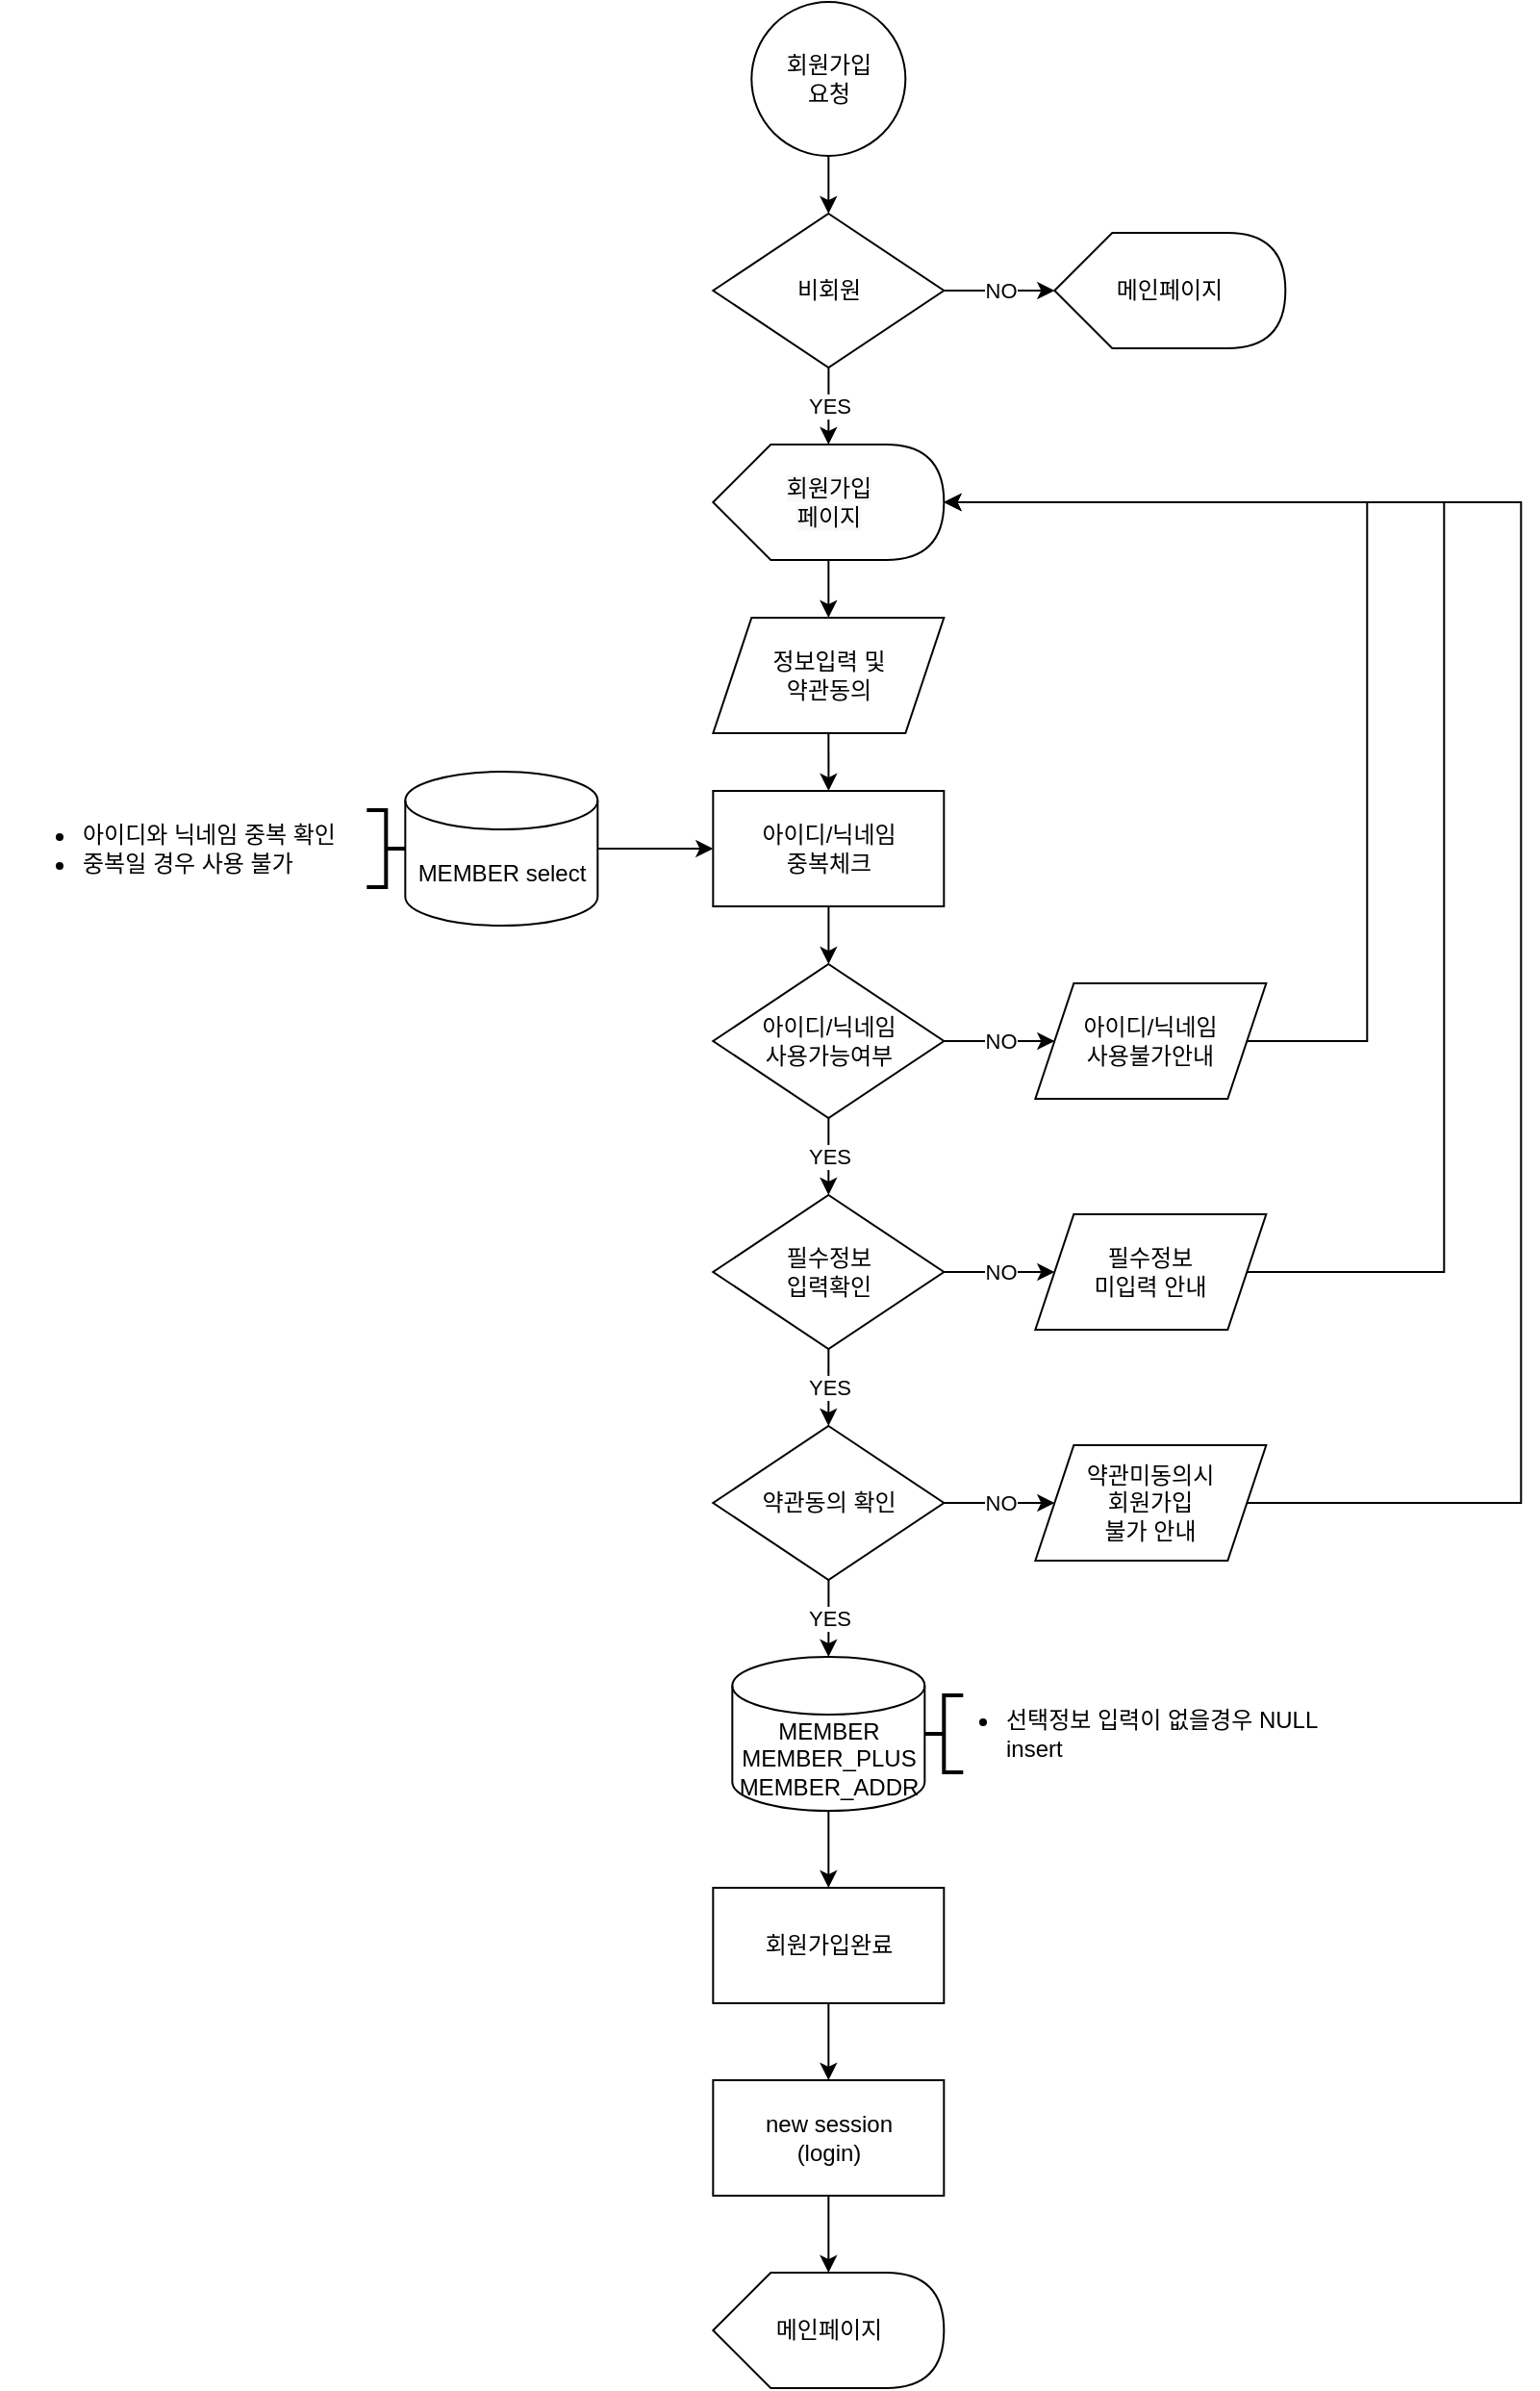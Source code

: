 <mxfile version="15.5.0" type="device" pages="9"><diagram id="YoucGpB4Nkcdr00Zplwd" name="회원가입"><mxGraphModel dx="1117" dy="541" grid="1" gridSize="10" guides="1" tooltips="1" connect="1" arrows="1" fold="1" page="1" pageScale="1" pageWidth="827" pageHeight="1169" math="0" shadow="0"><root><mxCell id="rytc3kWsH0GFnpye-tlG-0"/><mxCell id="rytc3kWsH0GFnpye-tlG-1" parent="rytc3kWsH0GFnpye-tlG-0"/><mxCell id="cUh1zHeOnwYcdgwJHqJk-0" style="edgeStyle=orthogonalEdgeStyle;rounded=0;orthogonalLoop=1;jettySize=auto;html=1;exitX=0.5;exitY=1;exitDx=0;exitDy=0;exitPerimeter=0;entryX=0.5;entryY=0;entryDx=0;entryDy=0;" parent="rytc3kWsH0GFnpye-tlG-1" source="cUh1zHeOnwYcdgwJHqJk-1" target="cUh1zHeOnwYcdgwJHqJk-4" edge="1"><mxGeometry relative="1" as="geometry"/></mxCell><mxCell id="cUh1zHeOnwYcdgwJHqJk-1" value="회원가입&lt;br&gt;요청" style="strokeWidth=1;html=1;shape=mxgraph.flowchart.start_2;whiteSpace=wrap;" parent="rytc3kWsH0GFnpye-tlG-1" vertex="1"><mxGeometry x="463.667" y="141" width="80" height="80" as="geometry"/></mxCell><mxCell id="cUh1zHeOnwYcdgwJHqJk-2" value="YES" style="edgeStyle=orthogonalEdgeStyle;rounded=0;orthogonalLoop=1;jettySize=auto;html=1;" parent="rytc3kWsH0GFnpye-tlG-1" source="cUh1zHeOnwYcdgwJHqJk-4" edge="1"><mxGeometry relative="1" as="geometry"><mxPoint x="503.667" y="371" as="targetPoint"/></mxGeometry></mxCell><mxCell id="cUh1zHeOnwYcdgwJHqJk-3" value="NO" style="edgeStyle=orthogonalEdgeStyle;rounded=0;orthogonalLoop=1;jettySize=auto;html=1;entryX=0;entryY=0.5;entryDx=0;entryDy=0;entryPerimeter=0;" parent="rytc3kWsH0GFnpye-tlG-1" source="cUh1zHeOnwYcdgwJHqJk-4" target="cUh1zHeOnwYcdgwJHqJk-20" edge="1"><mxGeometry relative="1" as="geometry"><mxPoint x="623.667" y="291.0" as="targetPoint"/></mxGeometry></mxCell><mxCell id="cUh1zHeOnwYcdgwJHqJk-4" value="비회원" style="rhombus;whiteSpace=wrap;html=1;" parent="rytc3kWsH0GFnpye-tlG-1" vertex="1"><mxGeometry x="443.667" y="251" width="120" height="80" as="geometry"/></mxCell><mxCell id="cUh1zHeOnwYcdgwJHqJk-5" value="" style="edgeStyle=orthogonalEdgeStyle;rounded=0;orthogonalLoop=1;jettySize=auto;html=1;entryX=0.5;entryY=0;entryDx=0;entryDy=0;" parent="rytc3kWsH0GFnpye-tlG-1" target="cUh1zHeOnwYcdgwJHqJk-18" edge="1"><mxGeometry relative="1" as="geometry"><mxPoint x="503.667" y="431" as="sourcePoint"/><mxPoint x="503.667" y="471.0" as="targetPoint"/></mxGeometry></mxCell><mxCell id="cUh1zHeOnwYcdgwJHqJk-6" value="" style="edgeStyle=orthogonalEdgeStyle;rounded=0;orthogonalLoop=1;jettySize=auto;html=1;exitX=0.5;exitY=1;exitDx=0;exitDy=0;" parent="rytc3kWsH0GFnpye-tlG-1" source="cUh1zHeOnwYcdgwJHqJk-18" target="cUh1zHeOnwYcdgwJHqJk-17" edge="1"><mxGeometry relative="1" as="geometry"><mxPoint x="503.667" y="531" as="sourcePoint"/></mxGeometry></mxCell><mxCell id="cUh1zHeOnwYcdgwJHqJk-7" value="&#10;&#10;&lt;span style=&quot;color: rgb(0, 0, 0); font-family: helvetica; font-size: 12px; font-style: normal; font-weight: 400; letter-spacing: normal; text-align: center; text-indent: 0px; text-transform: none; word-spacing: 0px; background-color: rgb(248, 249, 250); display: inline; float: none;&quot;&gt;회원가입&lt;/span&gt;&lt;br style=&quot;color: rgb(0, 0, 0); font-family: helvetica; font-size: 12px; font-style: normal; font-weight: 400; letter-spacing: normal; text-align: center; text-indent: 0px; text-transform: none; word-spacing: 0px; background-color: rgb(248, 249, 250);&quot;&gt;&lt;span style=&quot;color: rgb(0, 0, 0); font-family: helvetica; font-size: 12px; font-style: normal; font-weight: 400; letter-spacing: normal; text-align: center; text-indent: 0px; text-transform: none; word-spacing: 0px; background-color: rgb(248, 249, 250); display: inline; float: none;&quot;&gt;페이지&lt;/span&gt;&#10;&#10;" style="shape=display;whiteSpace=wrap;html=1;strokeWidth=1;" parent="rytc3kWsH0GFnpye-tlG-1" vertex="1"><mxGeometry x="443.667" y="371" width="120" height="60" as="geometry"/></mxCell><mxCell id="cUh1zHeOnwYcdgwJHqJk-8" value="NO" style="edgeStyle=orthogonalEdgeStyle;rounded=0;orthogonalLoop=1;jettySize=auto;html=1;entryX=0;entryY=0.5;entryDx=0;entryDy=0;" parent="rytc3kWsH0GFnpye-tlG-1" source="cUh1zHeOnwYcdgwJHqJk-10" target="cUh1zHeOnwYcdgwJHqJk-25" edge="1"><mxGeometry relative="1" as="geometry"><mxPoint x="623.667" y="681" as="targetPoint"/></mxGeometry></mxCell><mxCell id="cUh1zHeOnwYcdgwJHqJk-9" value="YES" style="edgeStyle=orthogonalEdgeStyle;rounded=0;orthogonalLoop=1;jettySize=auto;html=1;" parent="rytc3kWsH0GFnpye-tlG-1" source="cUh1zHeOnwYcdgwJHqJk-10" target="cUh1zHeOnwYcdgwJHqJk-24" edge="1"><mxGeometry relative="1" as="geometry"/></mxCell><mxCell id="cUh1zHeOnwYcdgwJHqJk-10" value="아이디/닉네임&lt;br&gt;사용가능여부" style="rhombus;whiteSpace=wrap;html=1;strokeWidth=1;" parent="rytc3kWsH0GFnpye-tlG-1" vertex="1"><mxGeometry x="443.667" y="641" width="120" height="80" as="geometry"/></mxCell><mxCell id="cUh1zHeOnwYcdgwJHqJk-11" value="YES" style="edgeStyle=orthogonalEdgeStyle;rounded=0;orthogonalLoop=1;jettySize=auto;html=1;" parent="rytc3kWsH0GFnpye-tlG-1" source="cUh1zHeOnwYcdgwJHqJk-13" edge="1"><mxGeometry relative="1" as="geometry"><mxPoint x="503.667" y="1001" as="targetPoint"/></mxGeometry></mxCell><mxCell id="cUh1zHeOnwYcdgwJHqJk-12" value="NO" style="edgeStyle=orthogonalEdgeStyle;rounded=0;orthogonalLoop=1;jettySize=auto;html=1;" parent="rytc3kWsH0GFnpye-tlG-1" source="cUh1zHeOnwYcdgwJHqJk-13" target="cUh1zHeOnwYcdgwJHqJk-29" edge="1"><mxGeometry relative="1" as="geometry"/></mxCell><mxCell id="cUh1zHeOnwYcdgwJHqJk-13" value="약관동의 확인" style="rhombus;whiteSpace=wrap;html=1;strokeWidth=1;" parent="rytc3kWsH0GFnpye-tlG-1" vertex="1"><mxGeometry x="443.667" y="881" width="120" height="80" as="geometry"/></mxCell><mxCell id="cUh1zHeOnwYcdgwJHqJk-14" value="" style="edgeStyle=orthogonalEdgeStyle;rounded=0;orthogonalLoop=1;jettySize=auto;html=1;" parent="rytc3kWsH0GFnpye-tlG-1" source="cUh1zHeOnwYcdgwJHqJk-15" target="cUh1zHeOnwYcdgwJHqJk-39" edge="1"><mxGeometry relative="1" as="geometry"/></mxCell><mxCell id="cUh1zHeOnwYcdgwJHqJk-15" value="회원가입완료" style="whiteSpace=wrap;html=1;strokeWidth=1;" parent="rytc3kWsH0GFnpye-tlG-1" vertex="1"><mxGeometry x="443.667" y="1121" width="120" height="60" as="geometry"/></mxCell><mxCell id="cUh1zHeOnwYcdgwJHqJk-16" value="" style="edgeStyle=orthogonalEdgeStyle;rounded=0;orthogonalLoop=1;jettySize=auto;html=1;" parent="rytc3kWsH0GFnpye-tlG-1" source="cUh1zHeOnwYcdgwJHqJk-17" target="cUh1zHeOnwYcdgwJHqJk-10" edge="1"><mxGeometry relative="1" as="geometry"><mxPoint x="503.667" y="641" as="targetPoint"/></mxGeometry></mxCell><mxCell id="cUh1zHeOnwYcdgwJHqJk-17" value="아이디/닉네임&lt;br&gt;중복체크" style="whiteSpace=wrap;html=1;strokeWidth=1;" parent="rytc3kWsH0GFnpye-tlG-1" vertex="1"><mxGeometry x="443.667" y="551" width="120" height="60" as="geometry"/></mxCell><mxCell id="cUh1zHeOnwYcdgwJHqJk-18" value="정보입력 및&lt;br&gt;약관동의" style="shape=parallelogram;perimeter=parallelogramPerimeter;whiteSpace=wrap;html=1;fixedSize=1;strokeWidth=1;align=center;" parent="rytc3kWsH0GFnpye-tlG-1" vertex="1"><mxGeometry x="443.667" y="461" width="120" height="60" as="geometry"/></mxCell><mxCell id="cUh1zHeOnwYcdgwJHqJk-19" value="메인페이지" style="shape=display;whiteSpace=wrap;html=1;strokeWidth=1;" parent="rytc3kWsH0GFnpye-tlG-1" vertex="1"><mxGeometry x="443.667" y="1321" width="120" height="60" as="geometry"/></mxCell><mxCell id="cUh1zHeOnwYcdgwJHqJk-20" value="메인페이지" style="shape=display;whiteSpace=wrap;html=1;strokeWidth=1;" parent="rytc3kWsH0GFnpye-tlG-1" vertex="1"><mxGeometry x="621.167" y="261" width="120" height="60" as="geometry"/></mxCell><mxCell id="cUh1zHeOnwYcdgwJHqJk-21" style="edgeStyle=orthogonalEdgeStyle;rounded=0;orthogonalLoop=1;jettySize=auto;html=1;entryX=1;entryY=0.5;entryDx=0;entryDy=0;exitX=1;exitY=0.5;exitDx=0;exitDy=0;entryPerimeter=0;" parent="rytc3kWsH0GFnpye-tlG-1" source="cUh1zHeOnwYcdgwJHqJk-25" target="cUh1zHeOnwYcdgwJHqJk-7" edge="1"><mxGeometry relative="1" as="geometry"><mxPoint x="741.167" y="831.0" as="sourcePoint"/><Array as="points"><mxPoint x="783.667" y="681"/><mxPoint x="783.667" y="401"/></Array></mxGeometry></mxCell><mxCell id="cUh1zHeOnwYcdgwJHqJk-22" value="YES" style="edgeStyle=orthogonalEdgeStyle;rounded=0;orthogonalLoop=1;jettySize=auto;html=1;" parent="rytc3kWsH0GFnpye-tlG-1" source="cUh1zHeOnwYcdgwJHqJk-24" target="cUh1zHeOnwYcdgwJHqJk-13" edge="1"><mxGeometry relative="1" as="geometry"/></mxCell><mxCell id="cUh1zHeOnwYcdgwJHqJk-23" value="NO" style="edgeStyle=orthogonalEdgeStyle;rounded=0;orthogonalLoop=1;jettySize=auto;html=1;entryX=0;entryY=0.5;entryDx=0;entryDy=0;" parent="rytc3kWsH0GFnpye-tlG-1" source="cUh1zHeOnwYcdgwJHqJk-24" target="cUh1zHeOnwYcdgwJHqJk-27" edge="1"><mxGeometry relative="1" as="geometry"><mxPoint x="621.167" y="801" as="targetPoint"/></mxGeometry></mxCell><mxCell id="cUh1zHeOnwYcdgwJHqJk-24" value="필수정보&lt;br&gt;입력확인" style="rhombus;whiteSpace=wrap;html=1;strokeWidth=1;" parent="rytc3kWsH0GFnpye-tlG-1" vertex="1"><mxGeometry x="443.667" y="761" width="120" height="80" as="geometry"/></mxCell><mxCell id="cUh1zHeOnwYcdgwJHqJk-25" value="아이디/닉네임&lt;br&gt;사용불가안내" style="shape=parallelogram;perimeter=parallelogramPerimeter;whiteSpace=wrap;html=1;fixedSize=1;strokeWidth=1;align=center;" parent="rytc3kWsH0GFnpye-tlG-1" vertex="1"><mxGeometry x="611.167" y="651" width="120" height="60" as="geometry"/></mxCell><mxCell id="cUh1zHeOnwYcdgwJHqJk-26" style="edgeStyle=orthogonalEdgeStyle;rounded=0;orthogonalLoop=1;jettySize=auto;html=1;exitX=1;exitY=0.5;exitDx=0;exitDy=0;entryX=1;entryY=0.5;entryDx=0;entryDy=0;entryPerimeter=0;" parent="rytc3kWsH0GFnpye-tlG-1" source="cUh1zHeOnwYcdgwJHqJk-27" target="cUh1zHeOnwYcdgwJHqJk-7" edge="1"><mxGeometry relative="1" as="geometry"><mxPoint x="763.667" y="901" as="targetPoint"/><Array as="points"><mxPoint x="823.667" y="801"/><mxPoint x="823.667" y="401"/></Array></mxGeometry></mxCell><mxCell id="cUh1zHeOnwYcdgwJHqJk-27" value="필수정보&lt;br&gt;미입력 안내" style="shape=parallelogram;perimeter=parallelogramPerimeter;whiteSpace=wrap;html=1;fixedSize=1;strokeWidth=1;align=center;" parent="rytc3kWsH0GFnpye-tlG-1" vertex="1"><mxGeometry x="611.167" y="771" width="120" height="60" as="geometry"/></mxCell><mxCell id="cUh1zHeOnwYcdgwJHqJk-28" style="edgeStyle=orthogonalEdgeStyle;rounded=0;orthogonalLoop=1;jettySize=auto;html=1;exitX=1;exitY=0.5;exitDx=0;exitDy=0;entryX=1;entryY=0.5;entryDx=0;entryDy=0;entryPerimeter=0;" parent="rytc3kWsH0GFnpye-tlG-1" source="cUh1zHeOnwYcdgwJHqJk-29" target="cUh1zHeOnwYcdgwJHqJk-7" edge="1"><mxGeometry relative="1" as="geometry"><Array as="points"><mxPoint x="863.667" y="921"/><mxPoint x="863.667" y="401"/></Array></mxGeometry></mxCell><mxCell id="cUh1zHeOnwYcdgwJHqJk-29" value="약관미동의시&lt;br&gt;회원가입&lt;br&gt;불가 안내" style="shape=parallelogram;perimeter=parallelogramPerimeter;whiteSpace=wrap;html=1;fixedSize=1;strokeWidth=1;align=center;" parent="rytc3kWsH0GFnpye-tlG-1" vertex="1"><mxGeometry x="611.167" y="891" width="120" height="60" as="geometry"/></mxCell><mxCell id="cUh1zHeOnwYcdgwJHqJk-30" value="" style="edgeStyle=orthogonalEdgeStyle;rounded=0;orthogonalLoop=1;jettySize=auto;html=1;" parent="rytc3kWsH0GFnpye-tlG-1" source="cUh1zHeOnwYcdgwJHqJk-31" target="cUh1zHeOnwYcdgwJHqJk-17" edge="1"><mxGeometry relative="1" as="geometry"/></mxCell><mxCell id="cUh1zHeOnwYcdgwJHqJk-31" value="MEMBER select" style="shape=cylinder3;whiteSpace=wrap;html=1;boundedLbl=1;backgroundOutline=1;size=15;strokeWidth=1;" parent="rytc3kWsH0GFnpye-tlG-1" vertex="1"><mxGeometry x="283.667" y="541" width="100" height="80" as="geometry"/></mxCell><mxCell id="cUh1zHeOnwYcdgwJHqJk-32" value="" style="strokeWidth=2;html=1;shape=mxgraph.flowchart.annotation_2;align=left;labelPosition=right;pointerEvents=1;rotation=-180;" parent="rytc3kWsH0GFnpye-tlG-1" vertex="1"><mxGeometry x="263.667" y="561" width="20" height="40" as="geometry"/></mxCell><mxCell id="cUh1zHeOnwYcdgwJHqJk-33" value="&lt;div&gt;&lt;ul&gt;&lt;li&gt;&lt;span&gt;아이디와 닉네임 중복 확인&lt;/span&gt;&lt;/li&gt;&lt;li&gt;&lt;span&gt;중복일 경우 사용 불가&lt;/span&gt;&lt;/li&gt;&lt;/ul&gt;&lt;/div&gt;" style="text;html=1;strokeColor=none;fillColor=none;align=left;verticalAlign=middle;whiteSpace=wrap;rounded=0;" parent="rytc3kWsH0GFnpye-tlG-1" vertex="1"><mxGeometry x="73.667" y="566" width="210" height="30" as="geometry"/></mxCell><mxCell id="cUh1zHeOnwYcdgwJHqJk-34" value="" style="edgeStyle=orthogonalEdgeStyle;rounded=0;orthogonalLoop=1;jettySize=auto;html=1;" parent="rytc3kWsH0GFnpye-tlG-1" source="cUh1zHeOnwYcdgwJHqJk-35" target="cUh1zHeOnwYcdgwJHqJk-15" edge="1"><mxGeometry relative="1" as="geometry"/></mxCell><mxCell id="cUh1zHeOnwYcdgwJHqJk-35" value="MEMBER&lt;br&gt;MEMBER_PLUS&lt;br&gt;MEMBER_ADDR" style="shape=cylinder3;whiteSpace=wrap;html=1;boundedLbl=1;backgroundOutline=1;size=15;strokeWidth=1;" parent="rytc3kWsH0GFnpye-tlG-1" vertex="1"><mxGeometry x="453.667" y="1001" width="100" height="80" as="geometry"/></mxCell><mxCell id="cUh1zHeOnwYcdgwJHqJk-36" value="" style="strokeWidth=2;html=1;shape=mxgraph.flowchart.annotation_2;align=left;labelPosition=right;pointerEvents=1;rotation=0;" parent="rytc3kWsH0GFnpye-tlG-1" vertex="1"><mxGeometry x="553.667" y="1021" width="20" height="40" as="geometry"/></mxCell><mxCell id="cUh1zHeOnwYcdgwJHqJk-37" value="&lt;ul&gt;&lt;li&gt;선택정보 입력이 없을경우 NULL insert&lt;/li&gt;&lt;/ul&gt;" style="text;html=1;strokeColor=none;fillColor=none;align=left;verticalAlign=middle;whiteSpace=wrap;rounded=0;" parent="rytc3kWsH0GFnpye-tlG-1" vertex="1"><mxGeometry x="553.667" y="1026" width="210" height="30" as="geometry"/></mxCell><mxCell id="cUh1zHeOnwYcdgwJHqJk-38" value="" style="edgeStyle=orthogonalEdgeStyle;rounded=0;orthogonalLoop=1;jettySize=auto;html=1;" parent="rytc3kWsH0GFnpye-tlG-1" source="cUh1zHeOnwYcdgwJHqJk-39" target="cUh1zHeOnwYcdgwJHqJk-19" edge="1"><mxGeometry relative="1" as="geometry"/></mxCell><mxCell id="cUh1zHeOnwYcdgwJHqJk-39" value="new session&lt;br&gt;(login)" style="whiteSpace=wrap;html=1;strokeWidth=1;" parent="rytc3kWsH0GFnpye-tlG-1" vertex="1"><mxGeometry x="443.667" y="1221" width="120" height="60" as="geometry"/></mxCell></root></mxGraphModel></diagram><diagram name="본인인증" id="LASA5d1Kfs5Xq0enyJGx"><mxGraphModel dx="782" dy="379" grid="1" gridSize="10" guides="1" tooltips="1" connect="1" arrows="1" fold="1" page="1" pageScale="1" pageWidth="827" pageHeight="1169" background="#ffffff" math="0" shadow="0"><root><mxCell id="t0cRSxQqgFHOOcqDgpD1-0"/><mxCell id="t0cRSxQqgFHOOcqDgpD1-1" parent="t0cRSxQqgFHOOcqDgpD1-0"/><mxCell id="BSMWgsd8nxwBOuU38Q9q-11" value="" style="edgeStyle=orthogonalEdgeStyle;rounded=0;orthogonalLoop=1;jettySize=auto;html=1;" parent="t0cRSxQqgFHOOcqDgpD1-1" source="t0cRSxQqgFHOOcqDgpD1-3" target="BSMWgsd8nxwBOuU38Q9q-10" edge="1"><mxGeometry relative="1" as="geometry"/></mxCell><mxCell id="t0cRSxQqgFHOOcqDgpD1-3" value="본인인증&lt;br&gt;요청" style="ellipse;whiteSpace=wrap;html=1;aspect=fixed;strokeWidth=1;align=center;" parent="t0cRSxQqgFHOOcqDgpD1-1" vertex="1"><mxGeometry x="280" y="10" width="80" height="80" as="geometry"/></mxCell><mxCell id="BSMWgsd8nxwBOuU38Q9q-12" value="" style="edgeStyle=orthogonalEdgeStyle;rounded=0;orthogonalLoop=1;jettySize=auto;html=1;entryX=0;entryY=0;entryDx=60.0;entryDy=0;entryPerimeter=0;" parent="t0cRSxQqgFHOOcqDgpD1-1" source="BSMWgsd8nxwBOuU38Q9q-10" target="5jsXB72bLCdP8WyqK1J4-0" edge="1"><mxGeometry relative="1" as="geometry"><mxPoint x="320" y="210" as="targetPoint"/></mxGeometry></mxCell><mxCell id="BSMWgsd8nxwBOuU38Q9q-10" value="boolean &lt;br&gt;myself = false" style="shape=hexagon;perimeter=hexagonPerimeter2;whiteSpace=wrap;html=1;fixedSize=1;strokeWidth=1;align=center;" parent="t0cRSxQqgFHOOcqDgpD1-1" vertex="1"><mxGeometry x="260" y="120" width="120" height="60" as="geometry"/></mxCell><mxCell id="srE5kjOPlbWTVRUxVOb1-0" value="" style="edgeStyle=orthogonalEdgeStyle;rounded=0;orthogonalLoop=1;jettySize=auto;html=1;" parent="t0cRSxQqgFHOOcqDgpD1-1" source="srE5kjOPlbWTVRUxVOb1-1" target="srE5kjOPlbWTVRUxVOb1-4" edge="1"><mxGeometry relative="1" as="geometry"/></mxCell><mxCell id="srE5kjOPlbWTVRUxVOb1-1" value="이메일/비밀번호 입력" style="rounded=0;whiteSpace=wrap;html=1;strokeWidth=1;align=center;" parent="t0cRSxQqgFHOOcqDgpD1-1" vertex="1"><mxGeometry x="260" y="320" width="120" height="60" as="geometry"/></mxCell><mxCell id="srE5kjOPlbWTVRUxVOb1-2" value="NO" style="edgeStyle=orthogonalEdgeStyle;rounded=0;orthogonalLoop=1;jettySize=auto;html=1;" parent="t0cRSxQqgFHOOcqDgpD1-1" source="srE5kjOPlbWTVRUxVOb1-4" target="srE5kjOPlbWTVRUxVOb1-6" edge="1"><mxGeometry x="-0.667" relative="1" as="geometry"><mxPoint x="320" y="520" as="targetPoint"/><Array as="points"><mxPoint x="490" y="450"/></Array><mxPoint as="offset"/></mxGeometry></mxCell><mxCell id="srE5kjOPlbWTVRUxVOb1-3" value="YES" style="edgeStyle=orthogonalEdgeStyle;rounded=0;orthogonalLoop=1;jettySize=auto;html=1;" parent="t0cRSxQqgFHOOcqDgpD1-1" source="srE5kjOPlbWTVRUxVOb1-4" target="srE5kjOPlbWTVRUxVOb1-9" edge="1"><mxGeometry relative="1" as="geometry"/></mxCell><mxCell id="srE5kjOPlbWTVRUxVOb1-4" value="필수정보&lt;br&gt;입력확인" style="rhombus;whiteSpace=wrap;html=1;rounded=0;strokeWidth=1;" parent="t0cRSxQqgFHOOcqDgpD1-1" vertex="1"><mxGeometry x="260" y="410" width="120" height="80" as="geometry"/></mxCell><mxCell id="srE5kjOPlbWTVRUxVOb1-5" style="edgeStyle=orthogonalEdgeStyle;rounded=0;orthogonalLoop=1;jettySize=auto;html=1;exitX=0.5;exitY=0;exitDx=0;exitDy=0;entryX=1;entryY=0.5;entryDx=0;entryDy=0;entryPerimeter=0;" parent="t0cRSxQqgFHOOcqDgpD1-1" source="srE5kjOPlbWTVRUxVOb1-6" target="5jsXB72bLCdP8WyqK1J4-0" edge="1"><mxGeometry relative="1" as="geometry"/></mxCell><mxCell id="srE5kjOPlbWTVRUxVOb1-6" value="필수정보&lt;br&gt;미입력 안내" style="shape=parallelogram;perimeter=parallelogramPerimeter;whiteSpace=wrap;html=1;fixedSize=1;strokeWidth=1;align=center;" parent="t0cRSxQqgFHOOcqDgpD1-1" vertex="1"><mxGeometry x="430" y="320" width="120" height="60" as="geometry"/></mxCell><mxCell id="srE5kjOPlbWTVRUxVOb1-7" value="YES" style="edgeStyle=orthogonalEdgeStyle;rounded=0;orthogonalLoop=1;jettySize=auto;html=1;" parent="t0cRSxQqgFHOOcqDgpD1-1" source="srE5kjOPlbWTVRUxVOb1-9" target="srE5kjOPlbWTVRUxVOb1-11" edge="1"><mxGeometry relative="1" as="geometry"/></mxCell><mxCell id="srE5kjOPlbWTVRUxVOb1-8" value="NO" style="edgeStyle=orthogonalEdgeStyle;rounded=0;orthogonalLoop=1;jettySize=auto;html=1;exitX=1;exitY=0.5;exitDx=0;exitDy=0;entryX=1;entryY=0.5;entryDx=0;entryDy=0;" parent="t0cRSxQqgFHOOcqDgpD1-1" source="srE5kjOPlbWTVRUxVOb1-9" target="srE5kjOPlbWTVRUxVOb1-14" edge="1"><mxGeometry x="-0.882" relative="1" as="geometry"><Array as="points"><mxPoint x="490" y="560"/><mxPoint x="490" y="740"/></Array><mxPoint as="offset"/></mxGeometry></mxCell><mxCell id="srE5kjOPlbWTVRUxVOb1-9" value="현재사용자정보와&lt;br&gt;일치하는가?" style="rhombus;whiteSpace=wrap;html=1;rounded=0;strokeWidth=1;" parent="t0cRSxQqgFHOOcqDgpD1-1" vertex="1"><mxGeometry x="260" y="520" width="120" height="80" as="geometry"/></mxCell><mxCell id="srE5kjOPlbWTVRUxVOb1-10" value="" style="edgeStyle=orthogonalEdgeStyle;rounded=0;orthogonalLoop=1;jettySize=auto;html=1;" parent="t0cRSxQqgFHOOcqDgpD1-1" source="srE5kjOPlbWTVRUxVOb1-11" target="srE5kjOPlbWTVRUxVOb1-14" edge="1"><mxGeometry relative="1" as="geometry"/></mxCell><mxCell id="srE5kjOPlbWTVRUxVOb1-11" value="myself = true" style="shape=parallelogram;perimeter=parallelogramPerimeter;whiteSpace=wrap;html=1;fixedSize=1;strokeWidth=1;align=center;" parent="t0cRSxQqgFHOOcqDgpD1-1" vertex="1"><mxGeometry x="260" y="630" width="120" height="60" as="geometry"/></mxCell><mxCell id="srE5kjOPlbWTVRUxVOb1-12" value="본인인증&lt;br&gt;완료" style="ellipse;whiteSpace=wrap;html=1;aspect=fixed;strokeWidth=1;align=center;" parent="t0cRSxQqgFHOOcqDgpD1-1" vertex="1"><mxGeometry x="280" y="790" width="80" height="80" as="geometry"/></mxCell><mxCell id="srE5kjOPlbWTVRUxVOb1-13" value="" style="edgeStyle=orthogonalEdgeStyle;rounded=0;orthogonalLoop=1;jettySize=auto;html=1;" parent="t0cRSxQqgFHOOcqDgpD1-1" source="srE5kjOPlbWTVRUxVOb1-14" target="srE5kjOPlbWTVRUxVOb1-12" edge="1"><mxGeometry relative="1" as="geometry"/></mxCell><mxCell id="srE5kjOPlbWTVRUxVOb1-14" value="" style="shape=sumEllipse;perimeter=ellipsePerimeter;whiteSpace=wrap;html=1;backgroundOutline=1;strokeWidth=1;align=center;" parent="t0cRSxQqgFHOOcqDgpD1-1" vertex="1"><mxGeometry x="300" y="720" width="40" height="40" as="geometry"/></mxCell><mxCell id="5jsXB72bLCdP8WyqK1J4-1" value="" style="edgeStyle=orthogonalEdgeStyle;rounded=0;orthogonalLoop=1;jettySize=auto;html=1;" parent="t0cRSxQqgFHOOcqDgpD1-1" source="5jsXB72bLCdP8WyqK1J4-0" target="srE5kjOPlbWTVRUxVOb1-1" edge="1"><mxGeometry relative="1" as="geometry"/></mxCell><mxCell id="5jsXB72bLCdP8WyqK1J4-0" value="본인인증&lt;br&gt;페이지" style="shape=display;whiteSpace=wrap;html=1;strokeWidth=1;" parent="t0cRSxQqgFHOOcqDgpD1-1" vertex="1"><mxGeometry x="260" y="220" width="120" height="60" as="geometry"/></mxCell></root></mxGraphModel></diagram><diagram name="로그인" id="IzZyE-DG6XfeRGEh0Nj0"><mxGraphModel dx="1117" dy="541" grid="1" gridSize="10" guides="1" tooltips="1" connect="1" arrows="1" fold="1" page="1" pageScale="1" pageWidth="827" pageHeight="1169" background="#ffffff" math="0" shadow="0"><root><mxCell id="yWk2ALvu7SRIWRC7iXE4-0"/><mxCell id="yWk2ALvu7SRIWRC7iXE4-1" parent="yWk2ALvu7SRIWRC7iXE4-0"/><mxCell id="3iCUCqcFMKLx2AKuNZm8-2" value="" style="edgeStyle=orthogonalEdgeStyle;rounded=0;orthogonalLoop=1;jettySize=auto;html=1;" parent="yWk2ALvu7SRIWRC7iXE4-1" source="y5Ri9wqI6N_EvpWuXx89-1" target="3iCUCqcFMKLx2AKuNZm8-0" edge="1"><mxGeometry relative="1" as="geometry"/></mxCell><mxCell id="y5Ri9wqI6N_EvpWuXx89-1" value="로그인페이지&lt;br&gt;요청" style="ellipse;whiteSpace=wrap;html=1;aspect=fixed;strokeWidth=1;align=center;" parent="yWk2ALvu7SRIWRC7iXE4-1" vertex="1"><mxGeometry x="40" y="40" width="80" height="80" as="geometry"/></mxCell><mxCell id="OaLDJXwnzVpwqhdagaXq-0" value="YES" style="edgeStyle=orthogonalEdgeStyle;rounded=0;orthogonalLoop=1;jettySize=auto;html=1;" parent="yWk2ALvu7SRIWRC7iXE4-1" source="3iCUCqcFMKLx2AKuNZm8-0" target="3iCUCqcFMKLx2AKuNZm8-4" edge="1"><mxGeometry relative="1" as="geometry"/></mxCell><mxCell id="OaLDJXwnzVpwqhdagaXq-1" value="NO" style="edgeStyle=orthogonalEdgeStyle;rounded=0;orthogonalLoop=1;jettySize=auto;html=1;entryX=0;entryY=0.5;entryDx=0;entryDy=0;" parent="yWk2ALvu7SRIWRC7iXE4-1" source="3iCUCqcFMKLx2AKuNZm8-0" target="OaLDJXwnzVpwqhdagaXq-2" edge="1"><mxGeometry relative="1" as="geometry"><mxPoint x="200" y="200" as="targetPoint"/></mxGeometry></mxCell><mxCell id="3iCUCqcFMKLx2AKuNZm8-0" value="로그인세션&lt;br&gt;존재" style="rhombus;whiteSpace=wrap;html=1;strokeWidth=1;align=center;" parent="yWk2ALvu7SRIWRC7iXE4-1" vertex="1"><mxGeometry x="20" y="160" width="120" height="80" as="geometry"/></mxCell><mxCell id="3iCUCqcFMKLx2AKuNZm8-4" value="메인페이지" style="shape=display;whiteSpace=wrap;html=1;strokeWidth=1;align=center;" parent="yWk2ALvu7SRIWRC7iXE4-1" vertex="1"><mxGeometry x="20" y="280" width="120" height="60" as="geometry"/></mxCell><mxCell id="OaLDJXwnzVpwqhdagaXq-4" value="YES" style="edgeStyle=orthogonalEdgeStyle;rounded=0;orthogonalLoop=1;jettySize=auto;html=1;" parent="yWk2ALvu7SRIWRC7iXE4-1" source="OaLDJXwnzVpwqhdagaXq-2" target="OaLDJXwnzVpwqhdagaXq-3" edge="1"><mxGeometry relative="1" as="geometry"/></mxCell><mxCell id="OaLDJXwnzVpwqhdagaXq-14" value="NO" style="edgeStyle=orthogonalEdgeStyle;rounded=0;orthogonalLoop=1;jettySize=auto;html=1;entryX=0;entryY=0.5;entryDx=0;entryDy=0;entryPerimeter=0;" parent="yWk2ALvu7SRIWRC7iXE4-1" source="OaLDJXwnzVpwqhdagaXq-2" target="OaLDJXwnzVpwqhdagaXq-16" edge="1"><mxGeometry relative="1" as="geometry"><mxPoint x="390" y="200" as="targetPoint"/></mxGeometry></mxCell><mxCell id="OaLDJXwnzVpwqhdagaXq-2" value="이메일쿠키&lt;br&gt;존재" style="rhombus;whiteSpace=wrap;html=1;strokeWidth=1;align=center;" parent="yWk2ALvu7SRIWRC7iXE4-1" vertex="1"><mxGeometry x="200" y="160" width="120" height="80" as="geometry"/></mxCell><mxCell id="OaLDJXwnzVpwqhdagaXq-7" value="" style="edgeStyle=orthogonalEdgeStyle;rounded=0;orthogonalLoop=1;jettySize=auto;html=1;" parent="yWk2ALvu7SRIWRC7iXE4-1" source="OaLDJXwnzVpwqhdagaXq-3" target="OaLDJXwnzVpwqhdagaXq-6" edge="1"><mxGeometry relative="1" as="geometry"/></mxCell><mxCell id="OaLDJXwnzVpwqhdagaXq-3" value="input(value=email)&lt;br&gt;emailbox(checked)" style="shape=hexagon;perimeter=hexagonPerimeter2;whiteSpace=wrap;html=1;fixedSize=1;strokeWidth=1;align=center;" parent="yWk2ALvu7SRIWRC7iXE4-1" vertex="1"><mxGeometry x="200" y="280" width="120" height="60" as="geometry"/></mxCell><mxCell id="OaLDJXwnzVpwqhdagaXq-10" value="" style="edgeStyle=orthogonalEdgeStyle;rounded=0;orthogonalLoop=1;jettySize=auto;html=1;" parent="yWk2ALvu7SRIWRC7iXE4-1" source="OaLDJXwnzVpwqhdagaXq-6" target="OaLDJXwnzVpwqhdagaXq-9" edge="1"><mxGeometry relative="1" as="geometry"/></mxCell><mxCell id="OaLDJXwnzVpwqhdagaXq-6" value="MEMBER select" style="shape=cylinder3;whiteSpace=wrap;html=1;boundedLbl=1;backgroundOutline=1;size=15;strokeWidth=1;align=center;" parent="yWk2ALvu7SRIWRC7iXE4-1" vertex="1"><mxGeometry x="200" y="380" width="120" height="80" as="geometry"/></mxCell><mxCell id="OaLDJXwnzVpwqhdagaXq-12" value="YES" style="edgeStyle=orthogonalEdgeStyle;rounded=0;orthogonalLoop=1;jettySize=auto;html=1;" parent="yWk2ALvu7SRIWRC7iXE4-1" source="OaLDJXwnzVpwqhdagaXq-9" target="OaLDJXwnzVpwqhdagaXq-11" edge="1"><mxGeometry relative="1" as="geometry"/></mxCell><mxCell id="OaLDJXwnzVpwqhdagaXq-22" value="NO" style="edgeStyle=orthogonalEdgeStyle;rounded=0;orthogonalLoop=1;jettySize=auto;html=1;" parent="yWk2ALvu7SRIWRC7iXE4-1" source="OaLDJXwnzVpwqhdagaXq-9" target="OaLDJXwnzVpwqhdagaXq-21" edge="1"><mxGeometry relative="1" as="geometry"/></mxCell><mxCell id="OaLDJXwnzVpwqhdagaXq-9" value="SESSIONID&lt;br&gt;존재?" style="rhombus;whiteSpace=wrap;html=1;strokeWidth=1;align=center;" parent="yWk2ALvu7SRIWRC7iXE4-1" vertex="1"><mxGeometry x="200" y="500" width="120" height="80" as="geometry"/></mxCell><mxCell id="OaLDJXwnzVpwqhdagaXq-18" value="" style="edgeStyle=orthogonalEdgeStyle;rounded=0;orthogonalLoop=1;jettySize=auto;html=1;" parent="yWk2ALvu7SRIWRC7iXE4-1" source="OaLDJXwnzVpwqhdagaXq-11" target="OaLDJXwnzVpwqhdagaXq-17" edge="1"><mxGeometry relative="1" as="geometry"/></mxCell><mxCell id="OaLDJXwnzVpwqhdagaXq-11" value="input(value=password)" style="shape=hexagon;perimeter=hexagonPerimeter2;whiteSpace=wrap;html=1;fixedSize=1;strokeWidth=1;align=center;" parent="yWk2ALvu7SRIWRC7iXE4-1" vertex="1"><mxGeometry x="200" y="615.5" width="120" height="60" as="geometry"/></mxCell><mxCell id="NUJJLz6BUXK1WE0r3s2k-0" value="" style="edgeStyle=orthogonalEdgeStyle;rounded=0;orthogonalLoop=1;jettySize=auto;html=1;" parent="yWk2ALvu7SRIWRC7iXE4-1" source="OaLDJXwnzVpwqhdagaXq-15" target="OaLDJXwnzVpwqhdagaXq-25" edge="1"><mxGeometry relative="1" as="geometry"/></mxCell><mxCell id="OaLDJXwnzVpwqhdagaXq-15" value="정보입력" style="shape=parallelogram;perimeter=parallelogramPerimeter;whiteSpace=wrap;html=1;fixedSize=1;strokeWidth=1;align=center;" parent="yWk2ALvu7SRIWRC7iXE4-1" vertex="1"><mxGeometry x="810" y="530" width="120" height="60" as="geometry"/></mxCell><mxCell id="OaLDJXwnzVpwqhdagaXq-16" value="" style="strokeWidth=1;html=1;shape=mxgraph.flowchart.start_2;whiteSpace=wrap;align=center;fillColor=#fff2cc;strokeColor=#d6b656;" parent="yWk2ALvu7SRIWRC7iXE4-1" vertex="1"><mxGeometry x="390" y="180" width="40" height="40" as="geometry"/></mxCell><mxCell id="OaLDJXwnzVpwqhdagaXq-17" value="" style="strokeWidth=1;html=1;shape=mxgraph.flowchart.start_2;whiteSpace=wrap;align=center;fillColor=#fff2cc;strokeColor=#d6b656;" parent="yWk2ALvu7SRIWRC7iXE4-1" vertex="1"><mxGeometry x="240" y="720" width="40" height="40" as="geometry"/></mxCell><mxCell id="OaLDJXwnzVpwqhdagaXq-21" value="" style="strokeWidth=1;html=1;shape=mxgraph.flowchart.start_2;whiteSpace=wrap;align=center;fillColor=#fff2cc;strokeColor=#d6b656;" parent="yWk2ALvu7SRIWRC7iXE4-1" vertex="1"><mxGeometry x="390" y="520.5" width="40" height="40" as="geometry"/></mxCell><mxCell id="NUJJLz6BUXK1WE0r3s2k-3" value="NO" style="edgeStyle=orthogonalEdgeStyle;rounded=0;orthogonalLoop=1;jettySize=auto;html=1;exitX=1;exitY=0.5;exitDx=0;exitDy=0;entryX=1;entryY=0.5;entryDx=0;entryDy=0;entryPerimeter=0;" parent="yWk2ALvu7SRIWRC7iXE4-1" source="OaLDJXwnzVpwqhdagaXq-25" target="aQpVf3bVPXVU8ohqk7f4-2" edge="1"><mxGeometry x="-0.914" relative="1" as="geometry"><mxPoint x="740" y="540" as="targetPoint"/><Array as="points"><mxPoint x="1020" y="670"/><mxPoint x="1020" y="280"/><mxPoint x="810" y="280"/></Array><mxPoint as="offset"/></mxGeometry></mxCell><mxCell id="NUJJLz6BUXK1WE0r3s2k-4" value="YES" style="edgeStyle=orthogonalEdgeStyle;rounded=0;orthogonalLoop=1;jettySize=auto;html=1;" parent="yWk2ALvu7SRIWRC7iXE4-1" source="OaLDJXwnzVpwqhdagaXq-25" target="NUJJLz6BUXK1WE0r3s2k-1" edge="1"><mxGeometry relative="1" as="geometry"/></mxCell><mxCell id="OaLDJXwnzVpwqhdagaXq-25" value="필수정보&lt;br&gt;입력확인" style="rhombus;whiteSpace=wrap;html=1;strokeWidth=1;align=center;" parent="yWk2ALvu7SRIWRC7iXE4-1" vertex="1"><mxGeometry x="810" y="630" width="120" height="80" as="geometry"/></mxCell><mxCell id="ARkuXrnnZvC_n99qEVXN-0" value="" style="edgeStyle=orthogonalEdgeStyle;rounded=0;orthogonalLoop=1;jettySize=auto;html=1;" parent="yWk2ALvu7SRIWRC7iXE4-1" source="NUJJLz6BUXK1WE0r3s2k-1" target="NUJJLz6BUXK1WE0r3s2k-5" edge="1"><mxGeometry relative="1" as="geometry"/></mxCell><mxCell id="NUJJLz6BUXK1WE0r3s2k-1" value="MEMBER select" style="shape=cylinder3;whiteSpace=wrap;html=1;boundedLbl=1;backgroundOutline=1;size=15;strokeWidth=1;align=center;" parent="yWk2ALvu7SRIWRC7iXE4-1" vertex="1"><mxGeometry x="810" y="750" width="120" height="80" as="geometry"/></mxCell><mxCell id="ARkuXrnnZvC_n99qEVXN-2" value="YES" style="edgeStyle=orthogonalEdgeStyle;rounded=0;orthogonalLoop=1;jettySize=auto;html=1;entryX=0.5;entryY=0;entryDx=0;entryDy=0;entryPerimeter=0;" parent="yWk2ALvu7SRIWRC7iXE4-1" source="NUJJLz6BUXK1WE0r3s2k-5" target="aQpVf3bVPXVU8ohqk7f4-49" edge="1"><mxGeometry relative="1" as="geometry"><mxPoint x="870" y="990.0" as="targetPoint"/></mxGeometry></mxCell><mxCell id="ARkuXrnnZvC_n99qEVXN-7" value="NO" style="edgeStyle=orthogonalEdgeStyle;rounded=0;orthogonalLoop=1;jettySize=auto;html=1;" parent="yWk2ALvu7SRIWRC7iXE4-1" source="NUJJLz6BUXK1WE0r3s2k-5" target="ARkuXrnnZvC_n99qEVXN-6" edge="1"><mxGeometry relative="1" as="geometry"/></mxCell><mxCell id="NUJJLz6BUXK1WE0r3s2k-5" value="회원정보&lt;br&gt;존재" style="rhombus;whiteSpace=wrap;html=1;strokeWidth=1;align=center;" parent="yWk2ALvu7SRIWRC7iXE4-1" vertex="1"><mxGeometry x="810" y="870" width="120" height="80" as="geometry"/></mxCell><mxCell id="ARkuXrnnZvC_n99qEVXN-24" value="" style="edgeStyle=orthogonalEdgeStyle;rounded=0;orthogonalLoop=1;jettySize=auto;html=1;" parent="yWk2ALvu7SRIWRC7iXE4-1" source="ARkuXrnnZvC_n99qEVXN-6" target="ARkuXrnnZvC_n99qEVXN-23" edge="1"><mxGeometry relative="1" as="geometry"/></mxCell><mxCell id="ARkuXrnnZvC_n99qEVXN-6" value="로그인 실패&lt;br&gt;Fail = Fail + 1" style="whiteSpace=wrap;html=1;strokeWidth=1;" parent="yWk2ALvu7SRIWRC7iXE4-1" vertex="1"><mxGeometry x="980" y="880" width="120" height="60" as="geometry"/></mxCell><mxCell id="ARkuXrnnZvC_n99qEVXN-26" value="YES" style="edgeStyle=orthogonalEdgeStyle;rounded=0;orthogonalLoop=1;jettySize=auto;html=1;" parent="yWk2ALvu7SRIWRC7iXE4-1" source="ARkuXrnnZvC_n99qEVXN-23" target="aQpVf3bVPXVU8ohqk7f4-18" edge="1"><mxGeometry relative="1" as="geometry"><mxPoint x="1220" y="990" as="targetPoint"/></mxGeometry></mxCell><mxCell id="ARkuXrnnZvC_n99qEVXN-28" value="NO" style="edgeStyle=orthogonalEdgeStyle;rounded=0;orthogonalLoop=1;jettySize=auto;html=1;exitX=1;exitY=0.5;exitDx=0;exitDy=0;entryX=1;entryY=0.5;entryDx=0;entryDy=0;entryPerimeter=0;" parent="yWk2ALvu7SRIWRC7iXE4-1" source="ARkuXrnnZvC_n99qEVXN-23" target="aQpVf3bVPXVU8ohqk7f4-2" edge="1"><mxGeometry x="-0.931" relative="1" as="geometry"><mxPoint x="740" y="540" as="targetPoint"/><Array as="points"><mxPoint x="1190" y="1020"/><mxPoint x="1190" y="280"/><mxPoint x="810" y="280"/></Array><mxPoint x="-1" as="offset"/></mxGeometry></mxCell><mxCell id="ARkuXrnnZvC_n99qEVXN-23" value="Fail&amp;nbsp; ≥ 3?" style="rhombus;whiteSpace=wrap;html=1;strokeWidth=1;align=center;" parent="yWk2ALvu7SRIWRC7iXE4-1" vertex="1"><mxGeometry x="980" y="980" width="120" height="80" as="geometry"/></mxCell><mxCell id="ARkuXrnnZvC_n99qEVXN-31" value="" style="edgeStyle=orthogonalEdgeStyle;rounded=0;orthogonalLoop=1;jettySize=auto;html=1;exitX=0.5;exitY=1;exitDx=0;exitDy=0;" parent="yWk2ALvu7SRIWRC7iXE4-1" source="aQpVf3bVPXVU8ohqk7f4-9" target="OaLDJXwnzVpwqhdagaXq-15" edge="1"><mxGeometry relative="1" as="geometry"><mxPoint x="870" y="570" as="sourcePoint"/></mxGeometry></mxCell><mxCell id="KgLnA4uXeUal1YxhZ19F-10" value="" style="strokeWidth=2;html=1;shape=mxgraph.flowchart.annotation_2;align=left;labelPosition=right;pointerEvents=1;" parent="yWk2ALvu7SRIWRC7iXE4-1" vertex="1"><mxGeometry x="320" y="395" width="20" height="50" as="geometry"/></mxCell><mxCell id="KgLnA4uXeUal1YxhZ19F-11" value="email(cookie)을 조회해서 &lt;br&gt;SESSIONID값이 존재하는지 확인" style="text;html=1;strokeColor=none;fillColor=none;align=left;verticalAlign=middle;whiteSpace=wrap;rounded=0;" parent="yWk2ALvu7SRIWRC7iXE4-1" vertex="1"><mxGeometry x="340" y="395" width="260" height="30" as="geometry"/></mxCell><mxCell id="KgLnA4uXeUal1YxhZ19F-12" value="" style="strokeWidth=2;html=1;shape=mxgraph.flowchart.annotation_2;align=left;labelPosition=right;pointerEvents=1;" parent="yWk2ALvu7SRIWRC7iXE4-1" vertex="1"><mxGeometry x="930" y="765" width="20" height="50" as="geometry"/></mxCell><mxCell id="KgLnA4uXeUal1YxhZ19F-13" value="입력된 정보(email/password)로 회원 조회" style="text;html=1;strokeColor=none;fillColor=none;align=left;verticalAlign=middle;whiteSpace=wrap;rounded=0;" parent="yWk2ALvu7SRIWRC7iXE4-1" vertex="1"><mxGeometry x="950" y="775" width="260" height="30" as="geometry"/></mxCell><mxCell id="aQpVf3bVPXVU8ohqk7f4-0" value="" style="edgeStyle=orthogonalEdgeStyle;rounded=0;orthogonalLoop=1;jettySize=auto;html=1;" parent="yWk2ALvu7SRIWRC7iXE4-1" source="aQpVf3bVPXVU8ohqk7f4-1" target="aQpVf3bVPXVU8ohqk7f4-4" edge="1"><mxGeometry relative="1" as="geometry"/></mxCell><mxCell id="aQpVf3bVPXVU8ohqk7f4-1" value="" style="strokeWidth=1;html=1;shape=mxgraph.flowchart.start_2;whiteSpace=wrap;align=center;fillColor=#fff2cc;strokeColor=#d6b656;" parent="yWk2ALvu7SRIWRC7iXE4-1" vertex="1"><mxGeometry x="730" y="65" width="40" height="40" as="geometry"/></mxCell><mxCell id="aQpVf3bVPXVU8ohqk7f4-6" value="" style="edgeStyle=orthogonalEdgeStyle;rounded=0;orthogonalLoop=1;jettySize=auto;html=1;" parent="yWk2ALvu7SRIWRC7iXE4-1" source="aQpVf3bVPXVU8ohqk7f4-2" target="aQpVf3bVPXVU8ohqk7f4-5" edge="1"><mxGeometry relative="1" as="geometry"/></mxCell><mxCell id="aQpVf3bVPXVU8ohqk7f4-2" value="로그인페이지" style="shape=display;whiteSpace=wrap;html=1;strokeWidth=1;align=center;" parent="yWk2ALvu7SRIWRC7iXE4-1" vertex="1"><mxGeometry x="690" y="245" width="120" height="60" as="geometry"/></mxCell><mxCell id="aQpVf3bVPXVU8ohqk7f4-3" value="" style="edgeStyle=orthogonalEdgeStyle;rounded=0;orthogonalLoop=1;jettySize=auto;html=1;" parent="yWk2ALvu7SRIWRC7iXE4-1" source="aQpVf3bVPXVU8ohqk7f4-4" target="aQpVf3bVPXVU8ohqk7f4-2" edge="1"><mxGeometry relative="1" as="geometry"/></mxCell><mxCell id="aQpVf3bVPXVU8ohqk7f4-4" value="Fail = 0" style="shape=hexagon;perimeter=hexagonPerimeter2;whiteSpace=wrap;html=1;fixedSize=1;strokeWidth=1;align=center;" parent="yWk2ALvu7SRIWRC7iXE4-1" vertex="1"><mxGeometry x="690" y="145" width="120" height="60" as="geometry"/></mxCell><mxCell id="aQpVf3bVPXVU8ohqk7f4-10" value="" style="edgeStyle=orthogonalEdgeStyle;rounded=0;orthogonalLoop=1;jettySize=auto;html=1;" parent="yWk2ALvu7SRIWRC7iXE4-1" source="aQpVf3bVPXVU8ohqk7f4-5" target="aQpVf3bVPXVU8ohqk7f4-9" edge="1"><mxGeometry relative="1" as="geometry"/></mxCell><mxCell id="4Q_GTPMT6rOjUocUuM48-2" value="" style="edgeStyle=orthogonalEdgeStyle;rounded=0;orthogonalLoop=1;jettySize=auto;html=1;" edge="1" parent="yWk2ALvu7SRIWRC7iXE4-1" source="aQpVf3bVPXVU8ohqk7f4-5" target="aQpVf3bVPXVU8ohqk7f4-17"><mxGeometry relative="1" as="geometry"/></mxCell><mxCell id="4Q_GTPMT6rOjUocUuM48-3" style="edgeStyle=orthogonalEdgeStyle;rounded=0;orthogonalLoop=1;jettySize=auto;html=1;exitX=0;exitY=0.5;exitDx=0;exitDy=0;" edge="1" parent="yWk2ALvu7SRIWRC7iXE4-1" source="aQpVf3bVPXVU8ohqk7f4-5" target="aQpVf3bVPXVU8ohqk7f4-16"><mxGeometry relative="1" as="geometry"/></mxCell><mxCell id="aQpVf3bVPXVU8ohqk7f4-5" value="" style="shape=sumEllipse;perimeter=ellipsePerimeter;whiteSpace=wrap;html=1;backgroundOutline=1;strokeWidth=1;align=left;" parent="yWk2ALvu7SRIWRC7iXE4-1" vertex="1"><mxGeometry x="730" y="345" width="40" height="40" as="geometry"/></mxCell><mxCell id="aQpVf3bVPXVU8ohqk7f4-9" value="로그인시도" style="whiteSpace=wrap;html=1;strokeWidth=1;" parent="yWk2ALvu7SRIWRC7iXE4-1" vertex="1"><mxGeometry x="810" y="430" width="120" height="60" as="geometry"/></mxCell><mxCell id="aQpVf3bVPXVU8ohqk7f4-16" value="아이디/&lt;br&gt;비밀번호 찾기" style="ellipse;whiteSpace=wrap;html=1;aspect=fixed;strokeWidth=1;align=center;" parent="yWk2ALvu7SRIWRC7iXE4-1" vertex="1"><mxGeometry x="600" y="420" width="80" height="80" as="geometry"/></mxCell><mxCell id="aQpVf3bVPXVU8ohqk7f4-17" value="회원가입" style="ellipse;whiteSpace=wrap;html=1;aspect=fixed;strokeWidth=1;align=center;" parent="yWk2ALvu7SRIWRC7iXE4-1" vertex="1"><mxGeometry x="710" y="425" width="80" height="80" as="geometry"/></mxCell><mxCell id="aQpVf3bVPXVU8ohqk7f4-18" value="아이디/&lt;br&gt;비밀번호 찾기" style="ellipse;whiteSpace=wrap;html=1;aspect=fixed;strokeWidth=1;align=center;" parent="yWk2ALvu7SRIWRC7iXE4-1" vertex="1"><mxGeometry x="1000" y="1100" width="80" height="80" as="geometry"/></mxCell><mxCell id="aQpVf3bVPXVU8ohqk7f4-34" value="YES" style="edgeStyle=orthogonalEdgeStyle;rounded=0;orthogonalLoop=1;jettySize=auto;html=1;" parent="yWk2ALvu7SRIWRC7iXE4-1" source="aQpVf3bVPXVU8ohqk7f4-36" target="aQpVf3bVPXVU8ohqk7f4-38" edge="1"><mxGeometry relative="1" as="geometry"/></mxCell><mxCell id="aQpVf3bVPXVU8ohqk7f4-59" value="NO" style="edgeStyle=orthogonalEdgeStyle;rounded=0;orthogonalLoop=1;jettySize=auto;html=1;exitX=1;exitY=0.5;exitDx=0;exitDy=0;entryX=0.5;entryY=0;entryDx=0;entryDy=0;" parent="yWk2ALvu7SRIWRC7iXE4-1" source="aQpVf3bVPXVU8ohqk7f4-36" target="aQpVf3bVPXVU8ohqk7f4-57" edge="1"><mxGeometry x="-0.833" relative="1" as="geometry"><mxPoint as="offset"/></mxGeometry></mxCell><mxCell id="aQpVf3bVPXVU8ohqk7f4-36" value="로그인 옵션&lt;br&gt;사용여부" style="rhombus;whiteSpace=wrap;html=1;strokeWidth=1;align=center;" parent="yWk2ALvu7SRIWRC7iXE4-1" vertex="1"><mxGeometry x="1300" y="150" width="120" height="80" as="geometry"/></mxCell><mxCell id="aQpVf3bVPXVU8ohqk7f4-37" value="" style="edgeStyle=orthogonalEdgeStyle;rounded=0;orthogonalLoop=1;jettySize=auto;html=1;" parent="yWk2ALvu7SRIWRC7iXE4-1" source="aQpVf3bVPXVU8ohqk7f4-38" target="aQpVf3bVPXVU8ohqk7f4-41" edge="1"><mxGeometry relative="1" as="geometry"/></mxCell><mxCell id="aQpVf3bVPXVU8ohqk7f4-38" value="new cookie&lt;br&gt;(email)" style="whiteSpace=wrap;html=1;strokeWidth=1;" parent="yWk2ALvu7SRIWRC7iXE4-1" vertex="1"><mxGeometry x="1300" y="270" width="120" height="60" as="geometry"/></mxCell><mxCell id="aQpVf3bVPXVU8ohqk7f4-39" value="YES" style="edgeStyle=orthogonalEdgeStyle;rounded=0;orthogonalLoop=1;jettySize=auto;html=1;" parent="yWk2ALvu7SRIWRC7iXE4-1" source="aQpVf3bVPXVU8ohqk7f4-41" target="aQpVf3bVPXVU8ohqk7f4-43" edge="1"><mxGeometry relative="1" as="geometry"/></mxCell><mxCell id="aQpVf3bVPXVU8ohqk7f4-40" value="NO" style="edgeStyle=orthogonalEdgeStyle;rounded=0;orthogonalLoop=1;jettySize=auto;html=1;entryX=0;entryY=0.5;entryDx=0;entryDy=0;" parent="yWk2ALvu7SRIWRC7iXE4-1" source="aQpVf3bVPXVU8ohqk7f4-41" target="aQpVf3bVPXVU8ohqk7f4-57" edge="1"><mxGeometry relative="1" as="geometry"><mxPoint x="1490" y="410" as="targetPoint"/></mxGeometry></mxCell><mxCell id="aQpVf3bVPXVU8ohqk7f4-41" value="option = 자동로그인" style="rhombus;whiteSpace=wrap;html=1;strokeWidth=1;align=center;" parent="yWk2ALvu7SRIWRC7iXE4-1" vertex="1"><mxGeometry x="1300" y="370" width="120" height="80" as="geometry"/></mxCell><mxCell id="aQpVf3bVPXVU8ohqk7f4-55" value="" style="edgeStyle=orthogonalEdgeStyle;rounded=0;orthogonalLoop=1;jettySize=auto;html=1;" parent="yWk2ALvu7SRIWRC7iXE4-1" source="aQpVf3bVPXVU8ohqk7f4-43" target="aQpVf3bVPXVU8ohqk7f4-54" edge="1"><mxGeometry relative="1" as="geometry"/></mxCell><mxCell id="aQpVf3bVPXVU8ohqk7f4-43" value="MEMBER update" style="shape=cylinder3;whiteSpace=wrap;html=1;boundedLbl=1;backgroundOutline=1;size=15;strokeWidth=1;align=center;" parent="yWk2ALvu7SRIWRC7iXE4-1" vertex="1"><mxGeometry x="1300" y="490" width="120" height="80" as="geometry"/></mxCell><mxCell id="aQpVf3bVPXVU8ohqk7f4-47" value="" style="strokeWidth=2;html=1;shape=mxgraph.flowchart.annotation_2;align=left;labelPosition=right;pointerEvents=1;" parent="yWk2ALvu7SRIWRC7iXE4-1" vertex="1"><mxGeometry x="1420" y="505" width="20" height="50" as="geometry"/></mxCell><mxCell id="aQpVf3bVPXVU8ohqk7f4-48" value="로그인하는 회원정보의 &lt;br&gt;SESSIONID update" style="text;html=1;strokeColor=none;fillColor=none;align=left;verticalAlign=middle;whiteSpace=wrap;rounded=0;" parent="yWk2ALvu7SRIWRC7iXE4-1" vertex="1"><mxGeometry x="1440" y="515" width="160" height="30" as="geometry"/></mxCell><mxCell id="aQpVf3bVPXVU8ohqk7f4-49" value="" style="strokeWidth=1;html=1;shape=mxgraph.flowchart.start_2;whiteSpace=wrap;align=center;fillColor=#d5e8d4;strokeColor=#82b366;" parent="yWk2ALvu7SRIWRC7iXE4-1" vertex="1"><mxGeometry x="850" y="990" width="40" height="40" as="geometry"/></mxCell><mxCell id="aQpVf3bVPXVU8ohqk7f4-51" value="" style="edgeStyle=orthogonalEdgeStyle;rounded=0;orthogonalLoop=1;jettySize=auto;html=1;" parent="yWk2ALvu7SRIWRC7iXE4-1" source="aQpVf3bVPXVU8ohqk7f4-50" target="aQpVf3bVPXVU8ohqk7f4-36" edge="1"><mxGeometry relative="1" as="geometry"/></mxCell><mxCell id="aQpVf3bVPXVU8ohqk7f4-50" value="" style="strokeWidth=1;html=1;shape=mxgraph.flowchart.start_2;whiteSpace=wrap;align=center;fillColor=#d5e8d4;strokeColor=#82b366;" parent="yWk2ALvu7SRIWRC7iXE4-1" vertex="1"><mxGeometry x="1340" y="70" width="40" height="40" as="geometry"/></mxCell><mxCell id="aQpVf3bVPXVU8ohqk7f4-56" value="" style="edgeStyle=orthogonalEdgeStyle;rounded=0;orthogonalLoop=1;jettySize=auto;html=1;" parent="yWk2ALvu7SRIWRC7iXE4-1" source="aQpVf3bVPXVU8ohqk7f4-54" edge="1"><mxGeometry relative="1" as="geometry"><mxPoint x="1360" y="710" as="targetPoint"/></mxGeometry></mxCell><mxCell id="aQpVf3bVPXVU8ohqk7f4-54" value="new session&lt;br&gt;(login)" style="whiteSpace=wrap;html=1;strokeWidth=1;" parent="yWk2ALvu7SRIWRC7iXE4-1" vertex="1"><mxGeometry x="1300" y="610" width="120" height="60" as="geometry"/></mxCell><mxCell id="aQpVf3bVPXVU8ohqk7f4-60" style="edgeStyle=orthogonalEdgeStyle;rounded=0;orthogonalLoop=1;jettySize=auto;html=1;exitX=0.5;exitY=1;exitDx=0;exitDy=0;entryX=1;entryY=0.5;entryDx=0;entryDy=0;" parent="yWk2ALvu7SRIWRC7iXE4-1" source="aQpVf3bVPXVU8ohqk7f4-57" target="aQpVf3bVPXVU8ohqk7f4-62" edge="1"><mxGeometry relative="1" as="geometry"><mxPoint x="1400" y="750" as="targetPoint"/><Array as="points"><mxPoint x="1600" y="730"/></Array></mxGeometry></mxCell><mxCell id="aQpVf3bVPXVU8ohqk7f4-57" value="" style="shape=sumEllipse;perimeter=ellipsePerimeter;whiteSpace=wrap;html=1;backgroundOutline=1;strokeWidth=1;align=left;" parent="yWk2ALvu7SRIWRC7iXE4-1" vertex="1"><mxGeometry x="1580" y="390" width="40" height="40" as="geometry"/></mxCell><mxCell id="aQpVf3bVPXVU8ohqk7f4-61" value="로그인&lt;br&gt;완료" style="ellipse;whiteSpace=wrap;html=1;aspect=fixed;strokeWidth=1;align=center;" parent="yWk2ALvu7SRIWRC7iXE4-1" vertex="1"><mxGeometry x="1320" y="790" width="80" height="80" as="geometry"/></mxCell><mxCell id="aQpVf3bVPXVU8ohqk7f4-63" value="" style="edgeStyle=orthogonalEdgeStyle;rounded=0;orthogonalLoop=1;jettySize=auto;html=1;" parent="yWk2ALvu7SRIWRC7iXE4-1" source="aQpVf3bVPXVU8ohqk7f4-62" target="aQpVf3bVPXVU8ohqk7f4-61" edge="1"><mxGeometry relative="1" as="geometry"/></mxCell><mxCell id="aQpVf3bVPXVU8ohqk7f4-62" value="" style="shape=sumEllipse;perimeter=ellipsePerimeter;whiteSpace=wrap;html=1;backgroundOutline=1;strokeWidth=1;align=left;" parent="yWk2ALvu7SRIWRC7iXE4-1" vertex="1"><mxGeometry x="1340" y="710" width="40" height="40" as="geometry"/></mxCell></root></mxGraphModel></diagram><diagram name="아이디/비밀번호 찾기" id="rdGFALk6zxFW14Gsc5xK"><mxGraphModel dx="782" dy="379" grid="1" gridSize="10" guides="1" tooltips="1" connect="1" arrows="1" fold="1" page="1" pageScale="1" pageWidth="827" pageHeight="1169" math="0" shadow="0"><root><mxCell id="unUFB5Vhew-1_g3R8Dzp-0"/><mxCell id="unUFB5Vhew-1_g3R8Dzp-1" parent="unUFB5Vhew-1_g3R8Dzp-0"/><mxCell id="6whuJxwksAmZ1foeDYYS-12" value="" style="edgeStyle=orthogonalEdgeStyle;rounded=0;orthogonalLoop=1;jettySize=auto;html=1;" parent="unUFB5Vhew-1_g3R8Dzp-1" source="sGR3t8Gdx5-Gr1dswjwk-0" target="6whuJxwksAmZ1foeDYYS-11" edge="1"><mxGeometry relative="1" as="geometry"/></mxCell><mxCell id="sGR3t8Gdx5-Gr1dswjwk-0" value="아이디/&lt;br&gt;비밀번호 찾기" style="ellipse;whiteSpace=wrap;html=1;aspect=fixed;strokeWidth=1;align=center;" parent="unUFB5Vhew-1_g3R8Dzp-1" vertex="1"><mxGeometry x="240" y="40" width="80" height="80" as="geometry"/></mxCell><mxCell id="6whuJxwksAmZ1foeDYYS-5" style="edgeStyle=orthogonalEdgeStyle;rounded=0;orthogonalLoop=1;jettySize=auto;html=1;exitX=0;exitY=0.5;exitDx=0;exitDy=0;exitPerimeter=0;entryX=0.5;entryY=0;entryDx=0;entryDy=0;" parent="unUFB5Vhew-1_g3R8Dzp-1" source="6whuJxwksAmZ1foeDYYS-1" target="6whuJxwksAmZ1foeDYYS-4" edge="1"><mxGeometry relative="1" as="geometry"/></mxCell><mxCell id="6whuJxwksAmZ1foeDYYS-17" style="edgeStyle=orthogonalEdgeStyle;rounded=0;orthogonalLoop=1;jettySize=auto;html=1;exitX=1;exitY=0.5;exitDx=0;exitDy=0;exitPerimeter=0;entryX=0.5;entryY=0;entryDx=0;entryDy=0;" parent="unUFB5Vhew-1_g3R8Dzp-1" source="6whuJxwksAmZ1foeDYYS-1" target="6whuJxwksAmZ1foeDYYS-15" edge="1"><mxGeometry relative="1" as="geometry"/></mxCell><mxCell id="6whuJxwksAmZ1foeDYYS-1" value="" style="verticalLabelPosition=bottom;verticalAlign=top;html=1;shape=mxgraph.flowchart.or;strokeWidth=1;" parent="unUFB5Vhew-1_g3R8Dzp-1" vertex="1"><mxGeometry x="260" y="260" width="40" height="40" as="geometry"/></mxCell><mxCell id="6whuJxwksAmZ1foeDYYS-10" value="" style="edgeStyle=orthogonalEdgeStyle;rounded=0;orthogonalLoop=1;jettySize=auto;html=1;" parent="unUFB5Vhew-1_g3R8Dzp-1" source="6whuJxwksAmZ1foeDYYS-4" target="6whuJxwksAmZ1foeDYYS-9" edge="1"><mxGeometry relative="1" as="geometry"/></mxCell><mxCell id="6whuJxwksAmZ1foeDYYS-4" value="아이디 찾기" style="rounded=0;whiteSpace=wrap;html=1;strokeWidth=1;align=center;" parent="unUFB5Vhew-1_g3R8Dzp-1" vertex="1"><mxGeometry x="120" y="320" width="120" height="60" as="geometry"/></mxCell><mxCell id="6whuJxwksAmZ1foeDYYS-19" style="edgeStyle=orthogonalEdgeStyle;rounded=0;orthogonalLoop=1;jettySize=auto;html=1;exitX=0.5;exitY=1;exitDx=0;exitDy=0;entryX=0;entryY=0.5;entryDx=0;entryDy=0;entryPerimeter=0;" parent="unUFB5Vhew-1_g3R8Dzp-1" source="6whuJxwksAmZ1foeDYYS-9" target="6whuJxwksAmZ1foeDYYS-18" edge="1"><mxGeometry relative="1" as="geometry"/></mxCell><mxCell id="6whuJxwksAmZ1foeDYYS-9" value="정보입력&lt;br&gt;(전화번호, 이름)" style="shape=parallelogram;perimeter=parallelogramPerimeter;whiteSpace=wrap;html=1;fixedSize=1;rounded=0;strokeWidth=1;" parent="unUFB5Vhew-1_g3R8Dzp-1" vertex="1"><mxGeometry x="120" y="420" width="120" height="60" as="geometry"/></mxCell><mxCell id="6whuJxwksAmZ1foeDYYS-13" value="" style="edgeStyle=orthogonalEdgeStyle;rounded=0;orthogonalLoop=1;jettySize=auto;html=1;" parent="unUFB5Vhew-1_g3R8Dzp-1" source="6whuJxwksAmZ1foeDYYS-11" target="6whuJxwksAmZ1foeDYYS-1" edge="1"><mxGeometry relative="1" as="geometry"/></mxCell><mxCell id="6whuJxwksAmZ1foeDYYS-11" value="아이디/비밀번호&lt;br&gt;찾기 페이지" style="shape=display;whiteSpace=wrap;html=1;strokeWidth=1;align=center;" parent="unUFB5Vhew-1_g3R8Dzp-1" vertex="1"><mxGeometry x="220" y="160" width="120" height="60" as="geometry"/></mxCell><mxCell id="6whuJxwksAmZ1foeDYYS-14" value="" style="edgeStyle=orthogonalEdgeStyle;rounded=0;orthogonalLoop=1;jettySize=auto;html=1;" parent="unUFB5Vhew-1_g3R8Dzp-1" source="6whuJxwksAmZ1foeDYYS-15" target="6whuJxwksAmZ1foeDYYS-16" edge="1"><mxGeometry relative="1" as="geometry"/></mxCell><mxCell id="6whuJxwksAmZ1foeDYYS-15" value="비밀번호 찾기" style="rounded=0;whiteSpace=wrap;html=1;strokeWidth=1;align=center;" parent="unUFB5Vhew-1_g3R8Dzp-1" vertex="1"><mxGeometry x="320" y="320" width="120" height="60" as="geometry"/></mxCell><mxCell id="6whuJxwksAmZ1foeDYYS-20" style="edgeStyle=orthogonalEdgeStyle;rounded=0;orthogonalLoop=1;jettySize=auto;html=1;exitX=0.5;exitY=1;exitDx=0;exitDy=0;entryX=1;entryY=0.5;entryDx=0;entryDy=0;entryPerimeter=0;" parent="unUFB5Vhew-1_g3R8Dzp-1" source="6whuJxwksAmZ1foeDYYS-16" target="6whuJxwksAmZ1foeDYYS-18" edge="1"><mxGeometry relative="1" as="geometry"/></mxCell><mxCell id="6whuJxwksAmZ1foeDYYS-16" value="정보입력&lt;br&gt;(전화번호, 이메일)" style="shape=parallelogram;perimeter=parallelogramPerimeter;whiteSpace=wrap;html=1;fixedSize=1;rounded=0;strokeWidth=1;" parent="unUFB5Vhew-1_g3R8Dzp-1" vertex="1"><mxGeometry x="320" y="420" width="120" height="60" as="geometry"/></mxCell><mxCell id="sRxfQaTLDtVsXsyUJ0KN-11" value="" style="edgeStyle=orthogonalEdgeStyle;rounded=0;orthogonalLoop=1;jettySize=auto;html=1;" parent="unUFB5Vhew-1_g3R8Dzp-1" source="6whuJxwksAmZ1foeDYYS-18" target="sRxfQaTLDtVsXsyUJ0KN-1" edge="1"><mxGeometry relative="1" as="geometry"/></mxCell><mxCell id="6whuJxwksAmZ1foeDYYS-18" value="" style="verticalLabelPosition=bottom;verticalAlign=top;html=1;shape=mxgraph.flowchart.or;strokeWidth=1;" parent="unUFB5Vhew-1_g3R8Dzp-1" vertex="1"><mxGeometry x="260" y="500" width="40" height="40" as="geometry"/></mxCell><mxCell id="sRxfQaTLDtVsXsyUJ0KN-0" value="YES" style="edgeStyle=orthogonalEdgeStyle;rounded=0;orthogonalLoop=1;jettySize=auto;html=1;" parent="unUFB5Vhew-1_g3R8Dzp-1" source="sRxfQaTLDtVsXsyUJ0KN-1" target="sRxfQaTLDtVsXsyUJ0KN-3" edge="1"><mxGeometry relative="1" as="geometry"/></mxCell><mxCell id="sRxfQaTLDtVsXsyUJ0KN-12" value="NO" style="edgeStyle=orthogonalEdgeStyle;rounded=0;orthogonalLoop=1;jettySize=auto;html=1;exitX=1;exitY=0.5;exitDx=0;exitDy=0;entryX=1;entryY=0.5;entryDx=0;entryDy=0;entryPerimeter=0;" parent="unUFB5Vhew-1_g3R8Dzp-1" source="sRxfQaTLDtVsXsyUJ0KN-1" target="6whuJxwksAmZ1foeDYYS-11" edge="1"><mxGeometry x="-0.931" relative="1" as="geometry"><Array as="points"><mxPoint x="560" y="620"/><mxPoint x="560" y="190"/></Array><mxPoint as="offset"/></mxGeometry></mxCell><mxCell id="sRxfQaTLDtVsXsyUJ0KN-1" value="필수정보&lt;br&gt;입력확인" style="rhombus;whiteSpace=wrap;html=1;strokeWidth=1;align=center;" parent="unUFB5Vhew-1_g3R8Dzp-1" vertex="1"><mxGeometry x="220" y="580" width="120" height="80" as="geometry"/></mxCell><mxCell id="sRxfQaTLDtVsXsyUJ0KN-2" value="" style="edgeStyle=orthogonalEdgeStyle;rounded=0;orthogonalLoop=1;jettySize=auto;html=1;" parent="unUFB5Vhew-1_g3R8Dzp-1" source="sRxfQaTLDtVsXsyUJ0KN-3" target="sRxfQaTLDtVsXsyUJ0KN-6" edge="1"><mxGeometry relative="1" as="geometry"/></mxCell><mxCell id="sRxfQaTLDtVsXsyUJ0KN-3" value="MEMBER select" style="shape=cylinder3;whiteSpace=wrap;html=1;boundedLbl=1;backgroundOutline=1;size=15;strokeWidth=1;align=center;" parent="unUFB5Vhew-1_g3R8Dzp-1" vertex="1"><mxGeometry x="220" y="700" width="120" height="80" as="geometry"/></mxCell><mxCell id="sRxfQaTLDtVsXsyUJ0KN-4" value="YES" style="edgeStyle=orthogonalEdgeStyle;rounded=0;orthogonalLoop=1;jettySize=auto;html=1;entryX=0;entryY=0;entryDx=60;entryDy=0;entryPerimeter=0;" parent="unUFB5Vhew-1_g3R8Dzp-1" source="sRxfQaTLDtVsXsyUJ0KN-6" edge="1"><mxGeometry relative="1" as="geometry"><mxPoint x="280" y="940" as="targetPoint"/></mxGeometry></mxCell><mxCell id="sRxfQaTLDtVsXsyUJ0KN-5" value="NO" style="edgeStyle=orthogonalEdgeStyle;rounded=0;orthogonalLoop=1;jettySize=auto;html=1;entryX=0;entryY=0.5;entryDx=0;entryDy=0;" parent="unUFB5Vhew-1_g3R8Dzp-1" source="sRxfQaTLDtVsXsyUJ0KN-6" target="7gPr7A5DwSnZjqJun6RD-1" edge="1"><mxGeometry relative="1" as="geometry"><mxPoint x="390" y="860" as="targetPoint"/></mxGeometry></mxCell><mxCell id="sRxfQaTLDtVsXsyUJ0KN-6" value="회원정보&lt;br&gt;존재" style="rhombus;whiteSpace=wrap;html=1;strokeWidth=1;align=center;" parent="unUFB5Vhew-1_g3R8Dzp-1" vertex="1"><mxGeometry x="220" y="820" width="120" height="80" as="geometry"/></mxCell><mxCell id="sRxfQaTLDtVsXsyUJ0KN-9" value="" style="strokeWidth=2;html=1;shape=mxgraph.flowchart.annotation_2;align=left;labelPosition=right;pointerEvents=1;" parent="unUFB5Vhew-1_g3R8Dzp-1" vertex="1"><mxGeometry x="340" y="715" width="20" height="50" as="geometry"/></mxCell><mxCell id="7gPr7A5DwSnZjqJun6RD-0" value="입력된 정보로 회원정보 조회&lt;br&gt;- 아이디찾기 : phone1, phone2, name&lt;br&gt;- 비밀번호찾기 : phone1, phone2, email" style="text;html=1;strokeColor=none;fillColor=none;align=left;verticalAlign=middle;whiteSpace=wrap;rounded=0;" parent="unUFB5Vhew-1_g3R8Dzp-1" vertex="1"><mxGeometry x="360" y="725" width="260" height="30" as="geometry"/></mxCell><mxCell id="7gPr7A5DwSnZjqJun6RD-2" style="edgeStyle=orthogonalEdgeStyle;rounded=0;orthogonalLoop=1;jettySize=auto;html=1;exitX=1;exitY=0.5;exitDx=0;exitDy=0;entryX=1;entryY=0.5;entryDx=0;entryDy=0;entryPerimeter=0;" parent="unUFB5Vhew-1_g3R8Dzp-1" source="7gPr7A5DwSnZjqJun6RD-1" target="6whuJxwksAmZ1foeDYYS-11" edge="1"><mxGeometry relative="1" as="geometry"><Array as="points"><mxPoint x="640" y="860"/><mxPoint x="640" y="190"/></Array></mxGeometry></mxCell><mxCell id="7gPr7A5DwSnZjqJun6RD-1" value="회원정보&lt;br&gt;없음 안내" style="shape=parallelogram;perimeter=parallelogramPerimeter;whiteSpace=wrap;html=1;fixedSize=1;rounded=0;strokeWidth=1;" parent="unUFB5Vhew-1_g3R8Dzp-1" vertex="1"><mxGeometry x="390" y="830" width="120" height="60" as="geometry"/></mxCell><mxCell id="7wZFlBZrXfAhEJxfXzEt-8" value="" style="edgeStyle=orthogonalEdgeStyle;rounded=0;orthogonalLoop=1;jettySize=auto;html=1;" edge="1" parent="unUFB5Vhew-1_g3R8Dzp-1" source="7wZFlBZrXfAhEJxfXzEt-0" target="7wZFlBZrXfAhEJxfXzEt-7"><mxGeometry relative="1" as="geometry"/></mxCell><mxCell id="7wZFlBZrXfAhEJxfXzEt-0" value="&amp;nbsp;결과페이지" style="shape=display;whiteSpace=wrap;html=1;strokeWidth=1;align=center;" vertex="1" parent="unUFB5Vhew-1_g3R8Dzp-1"><mxGeometry x="220" y="940" width="120" height="60" as="geometry"/></mxCell><mxCell id="7wZFlBZrXfAhEJxfXzEt-12" value="YES" style="edgeStyle=orthogonalEdgeStyle;rounded=0;orthogonalLoop=1;jettySize=auto;html=1;" edge="1" parent="unUFB5Vhew-1_g3R8Dzp-1" source="7wZFlBZrXfAhEJxfXzEt-7" target="7wZFlBZrXfAhEJxfXzEt-11"><mxGeometry relative="1" as="geometry"/></mxCell><mxCell id="7wZFlBZrXfAhEJxfXzEt-16" value="NO" style="edgeStyle=orthogonalEdgeStyle;rounded=0;orthogonalLoop=1;jettySize=auto;html=1;entryX=0;entryY=0.5;entryDx=0;entryDy=0;" edge="1" parent="unUFB5Vhew-1_g3R8Dzp-1" source="7wZFlBZrXfAhEJxfXzEt-7" target="p-1QDC77hbAAnaRpgrUr-0"><mxGeometry relative="1" as="geometry"><mxPoint x="400" y="1080" as="targetPoint"/></mxGeometry></mxCell><mxCell id="7wZFlBZrXfAhEJxfXzEt-7" value="아이디찾기?" style="rhombus;whiteSpace=wrap;html=1;strokeWidth=1;align=center;" vertex="1" parent="unUFB5Vhew-1_g3R8Dzp-1"><mxGeometry x="220" y="1040" width="120" height="80" as="geometry"/></mxCell><mxCell id="7wZFlBZrXfAhEJxfXzEt-11" value="이메일&lt;br&gt;@앞부분 출력" style="shape=parallelogram;perimeter=parallelogramPerimeter;whiteSpace=wrap;html=1;fixedSize=1;strokeWidth=1;" vertex="1" parent="unUFB5Vhew-1_g3R8Dzp-1"><mxGeometry x="220" y="1160" width="120" height="60" as="geometry"/></mxCell><mxCell id="p-1QDC77hbAAnaRpgrUr-0" value="비밀번호&lt;br&gt;변경" style="ellipse;whiteSpace=wrap;html=1;aspect=fixed;" vertex="1" parent="unUFB5Vhew-1_g3R8Dzp-1"><mxGeometry x="400" y="1040" width="80" height="80" as="geometry"/></mxCell></root></mxGraphModel></diagram><diagram name="비밀번호 변경" id="AWduNZGY90qAQa6XkYzV"><mxGraphModel dx="819" dy="436" grid="1" gridSize="10" guides="1" tooltips="1" connect="1" arrows="1" fold="1" page="1" pageScale="1" pageWidth="827" pageHeight="1169" math="0" shadow="0"><root><mxCell id="z2VOeeOSm8OXnpMUqqDv-0"/><mxCell id="z2VOeeOSm8OXnpMUqqDv-1" parent="z2VOeeOSm8OXnpMUqqDv-0"/></root></mxGraphModel></diagram><diagram name="출석체크" id="MDvc1sbZo4CdiqZasKcG"><mxGraphModel dx="819" dy="436" grid="1" gridSize="10" guides="1" tooltips="1" connect="1" arrows="1" fold="1" page="1" pageScale="1" pageWidth="827" pageHeight="1169" math="0" shadow="0"><root><mxCell id="HcvG29CZtAn2ufeLe_8D-0"/><mxCell id="HcvG29CZtAn2ufeLe_8D-1" parent="HcvG29CZtAn2ufeLe_8D-0"/></root></mxGraphModel></diagram><diagram name="마이페이지" id="RLvuirnXi9eD2lM6KviZ"><mxGraphModel dx="819" dy="436" grid="1" gridSize="10" guides="1" tooltips="1" connect="1" arrows="1" fold="1" page="1" pageScale="1" pageWidth="827" pageHeight="1169" math="0" shadow="0"><root><mxCell id="9xYzubD3zalc19Br2DGU-0"/><mxCell id="9xYzubD3zalc19Br2DGU-1" parent="9xYzubD3zalc19Br2DGU-0"/></root></mxGraphModel></diagram><diagram name="관리자(회원관리)" id="63CaUMtziwxwCFmjhJry"><mxGraphModel dx="819" dy="436" grid="1" gridSize="10" guides="1" tooltips="1" connect="1" arrows="1" fold="1" page="1" pageScale="1" pageWidth="827" pageHeight="1169" math="0" shadow="0"><root><mxCell id="61BxogeYSzO0Ij-HnMQ8-0"/><mxCell id="61BxogeYSzO0Ij-HnMQ8-1" parent="61BxogeYSzO0Ij-HnMQ8-0"/></root></mxGraphModel></diagram><diagram name="아싸톡" id="J4LrzELAFKRHwT-88eXv"><mxGraphModel dx="819" dy="436" grid="1" gridSize="10" guides="1" tooltips="1" connect="1" arrows="1" fold="1" page="1" pageScale="1" pageWidth="827" pageHeight="1169" math="0" shadow="0"><root><mxCell id="GbJODRFwW3oV1jlCZeD9-0"/><mxCell id="GbJODRFwW3oV1jlCZeD9-1" parent="GbJODRFwW3oV1jlCZeD9-0"/></root></mxGraphModel></diagram></mxfile>